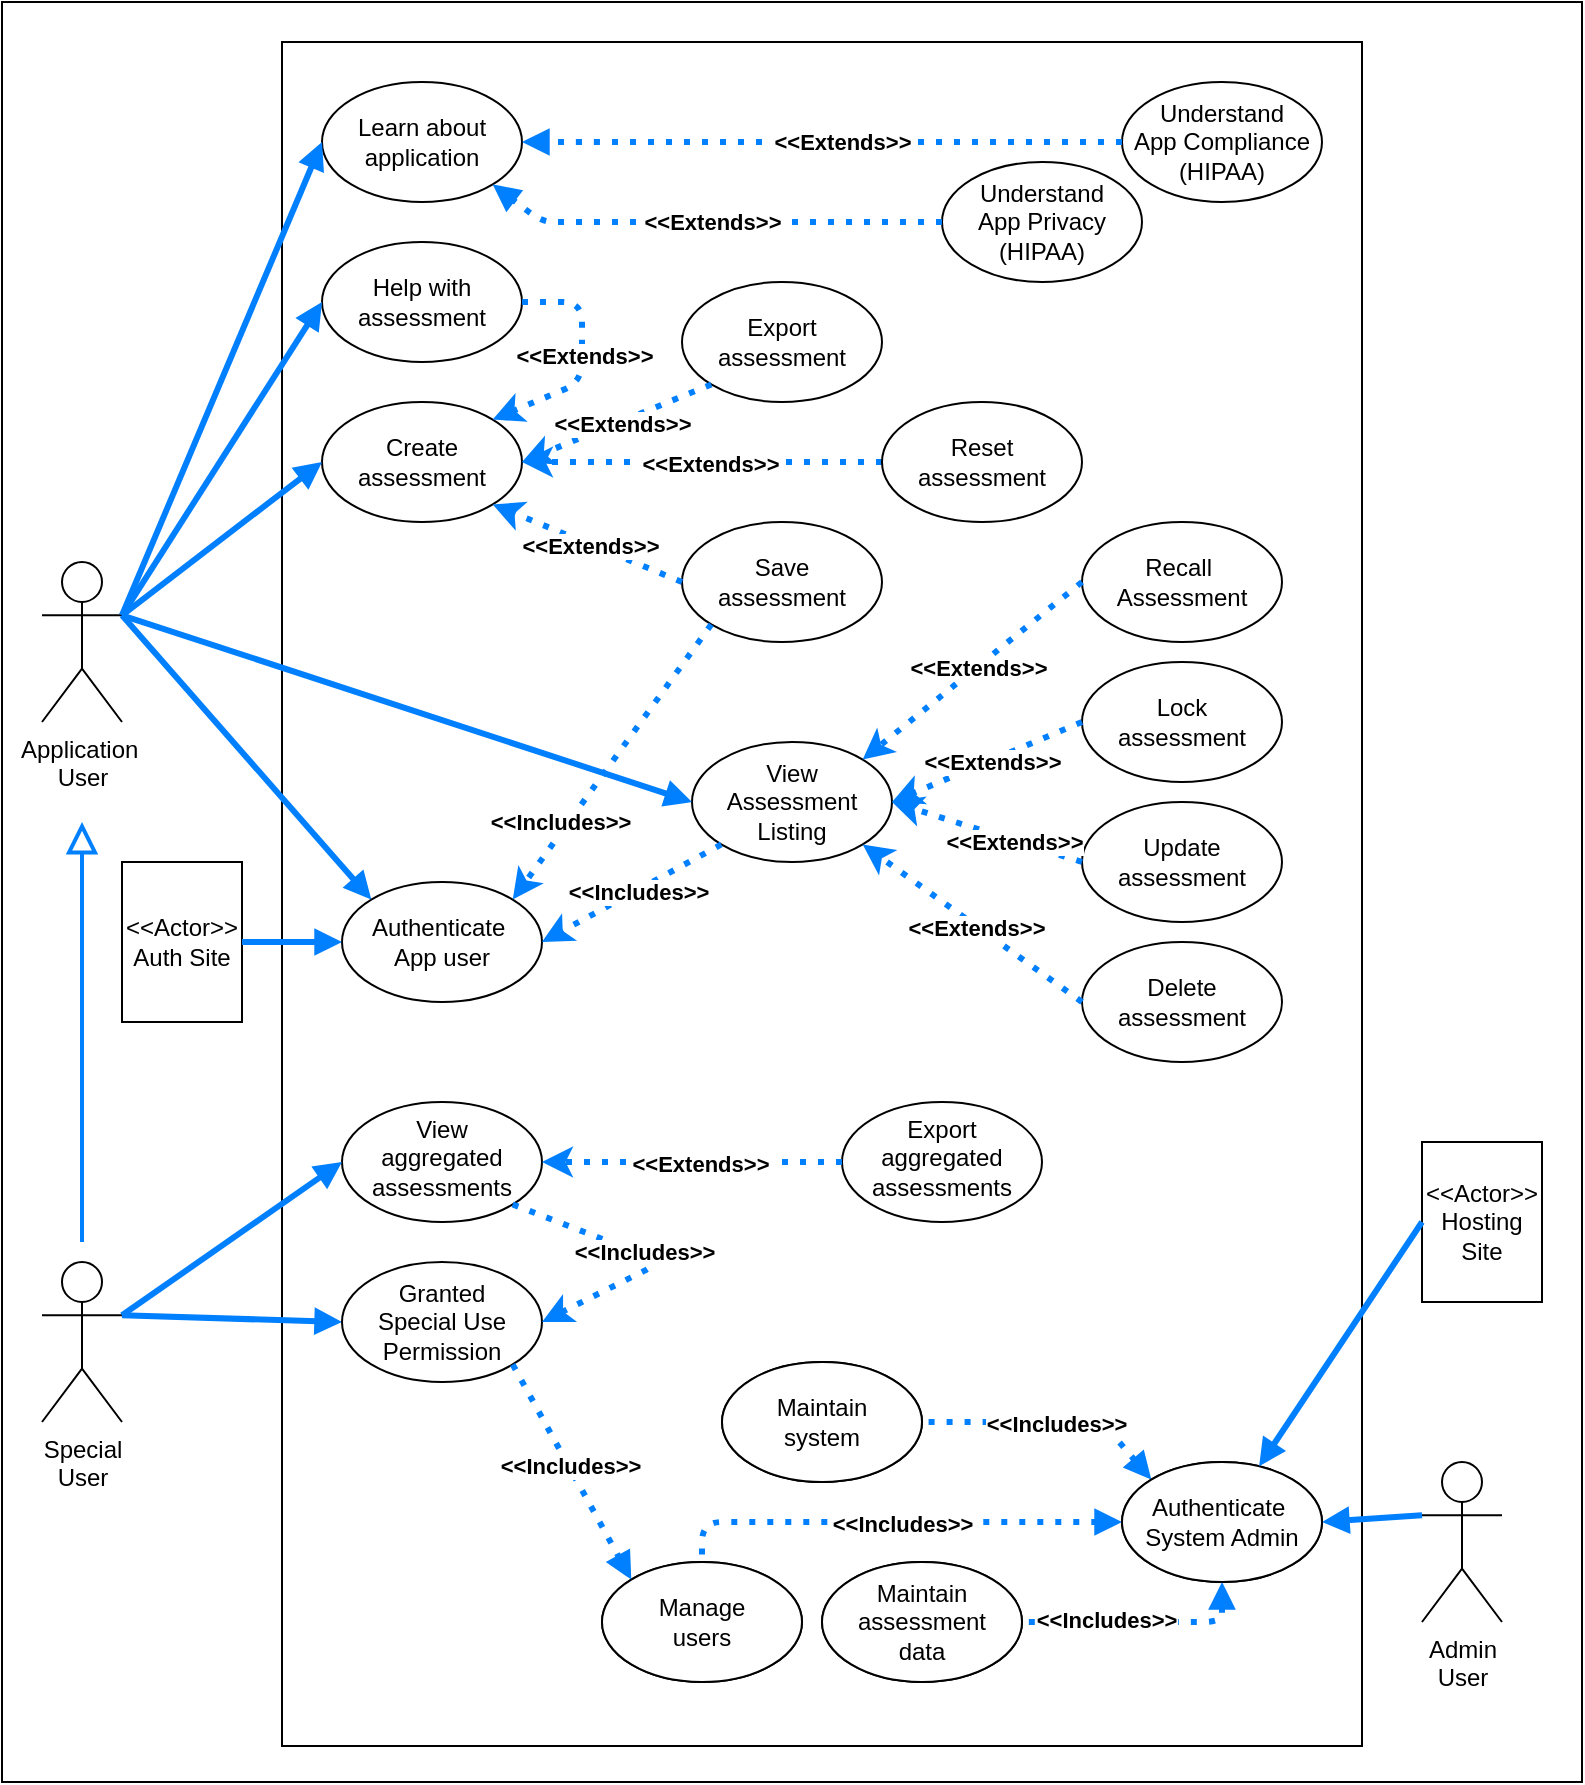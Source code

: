 <mxfile version="13.7.9" type="device"><diagram name="RSRAFVP Use Cases" id="BRm9bdLTitfO6Yhor8GO"><mxGraphModel dx="1422" dy="862" grid="1" gridSize="10" guides="1" tooltips="1" connect="1" arrows="1" fold="1" page="1" pageScale="1" pageWidth="850" pageHeight="1100" math="0" shadow="0"><root><mxCell id="-t5ZoS01Q-Yy6Uouq8op-0"/><mxCell id="-t5ZoS01Q-Yy6Uouq8op-1" parent="-t5ZoS01Q-Yy6Uouq8op-0"/><mxCell id="EnlD9XYvyHJkO20yxJ7d-0" value="" style="rounded=0;whiteSpace=wrap;html=1;" vertex="1" parent="-t5ZoS01Q-Yy6Uouq8op-1"><mxGeometry x="30" y="20" width="790" height="890" as="geometry"/></mxCell><mxCell id="-t5ZoS01Q-Yy6Uouq8op-2" value="" style="rounded=0;whiteSpace=wrap;html=1;" parent="-t5ZoS01Q-Yy6Uouq8op-1" vertex="1"><mxGeometry x="170" y="40" width="540" height="852" as="geometry"/></mxCell><mxCell id="-t5ZoS01Q-Yy6Uouq8op-3" value="Application&amp;nbsp;&lt;br&gt;User" style="shape=umlActor;verticalLabelPosition=bottom;verticalAlign=top;html=1;outlineConnect=0;" parent="-t5ZoS01Q-Yy6Uouq8op-1" vertex="1"><mxGeometry x="50" y="300" width="40" height="80" as="geometry"/></mxCell><mxCell id="-t5ZoS01Q-Yy6Uouq8op-4" value="Admin&lt;br&gt;User" style="shape=umlActor;verticalLabelPosition=bottom;verticalAlign=top;html=1;outlineConnect=0;fillColor=#FFFFFF;" parent="-t5ZoS01Q-Yy6Uouq8op-1" vertex="1"><mxGeometry x="740" y="750" width="40" height="80" as="geometry"/></mxCell><mxCell id="-t5ZoS01Q-Yy6Uouq8op-5" value="Special&lt;br&gt;User" style="shape=umlActor;verticalLabelPosition=bottom;verticalAlign=top;html=1;outlineConnect=0;" parent="-t5ZoS01Q-Yy6Uouq8op-1" vertex="1"><mxGeometry x="50" y="650" width="40" height="80" as="geometry"/></mxCell><mxCell id="-t5ZoS01Q-Yy6Uouq8op-6" value="Learn about application" style="ellipse;whiteSpace=wrap;html=1;verticalAlign=middle;" parent="-t5ZoS01Q-Yy6Uouq8op-1" vertex="1"><mxGeometry x="190" y="60" width="100" height="60" as="geometry"/></mxCell><mxCell id="-t5ZoS01Q-Yy6Uouq8op-9" value="Create assessment" style="ellipse;whiteSpace=wrap;html=1;verticalAlign=middle;" parent="-t5ZoS01Q-Yy6Uouq8op-1" vertex="1"><mxGeometry x="190" y="220" width="100" height="60" as="geometry"/></mxCell><mxCell id="-t5ZoS01Q-Yy6Uouq8op-13" value="Help with assessment" style="ellipse;whiteSpace=wrap;html=1;verticalAlign=middle;" parent="-t5ZoS01Q-Yy6Uouq8op-1" vertex="1"><mxGeometry x="190" y="140" width="100" height="60" as="geometry"/></mxCell><mxCell id="-t5ZoS01Q-Yy6Uouq8op-14" value="Understand&lt;br&gt;App Compliance (HIPAA)" style="ellipse;whiteSpace=wrap;html=1;verticalAlign=middle;" parent="-t5ZoS01Q-Yy6Uouq8op-1" vertex="1"><mxGeometry x="590" y="60" width="100" height="60" as="geometry"/></mxCell><mxCell id="-t5ZoS01Q-Yy6Uouq8op-16" value="Export assessment" style="ellipse;whiteSpace=wrap;html=1;verticalAlign=middle;" parent="-t5ZoS01Q-Yy6Uouq8op-1" vertex="1"><mxGeometry x="370" y="160" width="100" height="60" as="geometry"/></mxCell><mxCell id="-t5ZoS01Q-Yy6Uouq8op-17" value="Authenticate&amp;nbsp;&lt;br&gt;App user" style="ellipse;whiteSpace=wrap;html=1;verticalAlign=middle;" parent="-t5ZoS01Q-Yy6Uouq8op-1" vertex="1"><mxGeometry x="200" y="460" width="100" height="60" as="geometry"/></mxCell><mxCell id="-t5ZoS01Q-Yy6Uouq8op-18" value="Save&lt;br&gt;assessment" style="ellipse;whiteSpace=wrap;html=1;verticalAlign=middle;" parent="-t5ZoS01Q-Yy6Uouq8op-1" vertex="1"><mxGeometry x="370" y="280" width="100" height="60" as="geometry"/></mxCell><mxCell id="-t5ZoS01Q-Yy6Uouq8op-19" value="Understand&lt;br&gt;App Privacy (HIPAA)" style="ellipse;whiteSpace=wrap;html=1;" parent="-t5ZoS01Q-Yy6Uouq8op-1" vertex="1"><mxGeometry x="500" y="100" width="100" height="60" as="geometry"/></mxCell><mxCell id="-t5ZoS01Q-Yy6Uouq8op-20" value="View&lt;br&gt;aggregated assessments" style="ellipse;whiteSpace=wrap;html=1;verticalAlign=top;" parent="-t5ZoS01Q-Yy6Uouq8op-1" vertex="1"><mxGeometry x="200" y="570" width="100" height="60" as="geometry"/></mxCell><mxCell id="-t5ZoS01Q-Yy6Uouq8op-21" value="Maintain&lt;br&gt;system" style="ellipse;whiteSpace=wrap;html=1;" parent="-t5ZoS01Q-Yy6Uouq8op-1" vertex="1"><mxGeometry x="390" y="700" width="100" height="60" as="geometry"/></mxCell><mxCell id="-t5ZoS01Q-Yy6Uouq8op-22" value="Manage&lt;br&gt;users" style="ellipse;whiteSpace=wrap;html=1;" parent="-t5ZoS01Q-Yy6Uouq8op-1" vertex="1"><mxGeometry x="330" y="800" width="100" height="60" as="geometry"/></mxCell><mxCell id="-t5ZoS01Q-Yy6Uouq8op-23" value="Authenticate&amp;nbsp;&lt;br&gt;System Admin" style="ellipse;whiteSpace=wrap;html=1;" parent="-t5ZoS01Q-Yy6Uouq8op-1" vertex="1"><mxGeometry x="590" y="750" width="100" height="60" as="geometry"/></mxCell><mxCell id="-t5ZoS01Q-Yy6Uouq8op-24" value="Maintain assessment&lt;br&gt;data" style="ellipse;whiteSpace=wrap;html=1;" parent="-t5ZoS01Q-Yy6Uouq8op-1" vertex="1"><mxGeometry x="440" y="800" width="100" height="60" as="geometry"/></mxCell><mxCell id="-t5ZoS01Q-Yy6Uouq8op-26" value="" style="endArrow=block;html=1;exitX=0;exitY=0.333;exitDx=0;exitDy=0;exitPerimeter=0;entryX=1;entryY=0.5;entryDx=0;entryDy=0;strokeColor=#007FFF;strokeWidth=3;endFill=1;" parent="-t5ZoS01Q-Yy6Uouq8op-1" source="-t5ZoS01Q-Yy6Uouq8op-4" target="-t5ZoS01Q-Yy6Uouq8op-23" edge="1"><mxGeometry width="50" height="50" relative="1" as="geometry"><mxPoint x="590" y="410" as="sourcePoint"/><mxPoint x="640" y="360" as="targetPoint"/></mxGeometry></mxCell><mxCell id="-t5ZoS01Q-Yy6Uouq8op-27" value="" style="endArrow=block;html=1;exitX=1;exitY=0.333;exitDx=0;exitDy=0;exitPerimeter=0;entryX=0;entryY=0.5;entryDx=0;entryDy=0;strokeColor=#007FFF;strokeWidth=3;endFill=1;" parent="-t5ZoS01Q-Yy6Uouq8op-1" source="-t5ZoS01Q-Yy6Uouq8op-5" target="-t5ZoS01Q-Yy6Uouq8op-53" edge="1"><mxGeometry width="50" height="50" relative="1" as="geometry"><mxPoint x="790" y="676.667" as="sourcePoint"/><mxPoint x="220" y="680" as="targetPoint"/></mxGeometry></mxCell><mxCell id="-t5ZoS01Q-Yy6Uouq8op-28" value="" style="endArrow=block;html=1;exitX=1;exitY=0.333;exitDx=0;exitDy=0;exitPerimeter=0;strokeColor=#007FFF;strokeWidth=3;endFill=1;entryX=0;entryY=0.5;entryDx=0;entryDy=0;" parent="-t5ZoS01Q-Yy6Uouq8op-1" source="-t5ZoS01Q-Yy6Uouq8op-3" target="-t5ZoS01Q-Yy6Uouq8op-9" edge="1"><mxGeometry width="50" height="50" relative="1" as="geometry"><mxPoint x="110" y="676.667" as="sourcePoint"/><mxPoint x="150" y="300" as="targetPoint"/></mxGeometry></mxCell><mxCell id="-t5ZoS01Q-Yy6Uouq8op-29" value="" style="endArrow=block;html=1;exitX=1;exitY=0.333;exitDx=0;exitDy=0;exitPerimeter=0;entryX=0;entryY=0;entryDx=0;entryDy=0;strokeColor=#007FFF;strokeWidth=3;endFill=1;" parent="-t5ZoS01Q-Yy6Uouq8op-1" source="-t5ZoS01Q-Yy6Uouq8op-3" target="-t5ZoS01Q-Yy6Uouq8op-17" edge="1"><mxGeometry width="50" height="50" relative="1" as="geometry"><mxPoint x="120" y="686.667" as="sourcePoint"/><mxPoint x="220" y="690" as="targetPoint"/></mxGeometry></mxCell><mxCell id="-t5ZoS01Q-Yy6Uouq8op-30" value="" style="endArrow=block;html=1;exitX=1;exitY=0.333;exitDx=0;exitDy=0;exitPerimeter=0;entryX=0;entryY=0.5;entryDx=0;entryDy=0;strokeColor=#007FFF;strokeWidth=3;endFill=1;" parent="-t5ZoS01Q-Yy6Uouq8op-1" source="-t5ZoS01Q-Yy6Uouq8op-3" target="-t5ZoS01Q-Yy6Uouq8op-6" edge="1"><mxGeometry width="50" height="50" relative="1" as="geometry"><mxPoint x="110" y="326.667" as="sourcePoint"/><mxPoint x="210" y="310" as="targetPoint"/></mxGeometry></mxCell><mxCell id="-t5ZoS01Q-Yy6Uouq8op-32" value="&amp;lt;&amp;lt;Actor&amp;gt;&amp;gt;&lt;br&gt;Hosting&lt;br&gt;Site" style="rounded=0;whiteSpace=wrap;html=1;fillColor=#FFFFFF;align=center;" parent="-t5ZoS01Q-Yy6Uouq8op-1" vertex="1"><mxGeometry x="740" y="590" width="60" height="80" as="geometry"/></mxCell><mxCell id="-t5ZoS01Q-Yy6Uouq8op-33" value="&amp;lt;&amp;lt;Actor&amp;gt;&amp;gt;&lt;br&gt;Auth Site" style="rounded=0;whiteSpace=wrap;html=1;fillColor=#FFFFFF;align=center;" parent="-t5ZoS01Q-Yy6Uouq8op-1" vertex="1"><mxGeometry x="90" y="450" width="60" height="80" as="geometry"/></mxCell><mxCell id="-t5ZoS01Q-Yy6Uouq8op-34" value="" style="endArrow=block;html=1;strokeColor=#007FFF;strokeWidth=2;endFill=0;endSize=11;" parent="-t5ZoS01Q-Yy6Uouq8op-1" edge="1"><mxGeometry width="50" height="50" relative="1" as="geometry"><mxPoint x="70" y="640" as="sourcePoint"/><mxPoint x="70" y="430" as="targetPoint"/></mxGeometry></mxCell><mxCell id="-t5ZoS01Q-Yy6Uouq8op-35" value="&amp;lt;&amp;lt;Extends&amp;gt;&amp;gt;" style="endArrow=block;html=1;strokeColor=#007FFF;strokeWidth=3;entryX=1;entryY=0.5;entryDx=0;entryDy=0;startArrow=none;startFill=0;endFill=1;dashed=1;exitX=0;exitY=0.5;exitDx=0;exitDy=0;fontStyle=1;dashPattern=1 2;" parent="-t5ZoS01Q-Yy6Uouq8op-1" source="-t5ZoS01Q-Yy6Uouq8op-14" target="-t5ZoS01Q-Yy6Uouq8op-6" edge="1"><mxGeometry x="-0.062" width="50" height="50" relative="1" as="geometry"><mxPoint x="590" y="840" as="sourcePoint"/><mxPoint x="780" y="640" as="targetPoint"/><Array as="points"><mxPoint x="370" y="90"/><mxPoint x="320" y="90"/></Array><mxPoint as="offset"/></mxGeometry></mxCell><mxCell id="-t5ZoS01Q-Yy6Uouq8op-36" value="&amp;lt;&amp;lt;Extends&amp;gt;&amp;gt;" style="endArrow=block;html=1;strokeColor=#007FFF;strokeWidth=3;entryX=1;entryY=1;entryDx=0;entryDy=0;startArrow=none;startFill=0;endFill=1;dashed=1;exitX=0;exitY=0.5;exitDx=0;exitDy=0;fontStyle=1;dashPattern=1 2;" parent="-t5ZoS01Q-Yy6Uouq8op-1" source="-t5ZoS01Q-Yy6Uouq8op-19" target="-t5ZoS01Q-Yy6Uouq8op-6" edge="1"><mxGeometry width="50" height="50" relative="1" as="geometry"><mxPoint x="390" y="210" as="sourcePoint"/><mxPoint x="295.355" y="201.213" as="targetPoint"/><Array as="points"><mxPoint x="320" y="130"/><mxPoint x="300" y="130"/></Array><mxPoint as="offset"/></mxGeometry></mxCell><mxCell id="-t5ZoS01Q-Yy6Uouq8op-37" value="" style="endArrow=block;html=1;exitX=1;exitY=0.333;exitDx=0;exitDy=0;exitPerimeter=0;entryX=0;entryY=0.5;entryDx=0;entryDy=0;strokeColor=#007FFF;strokeWidth=3;endFill=1;" parent="-t5ZoS01Q-Yy6Uouq8op-1" source="-t5ZoS01Q-Yy6Uouq8op-3" target="-t5ZoS01Q-Yy6Uouq8op-13" edge="1"><mxGeometry width="50" height="50" relative="1" as="geometry"><mxPoint x="110" y="336.667" as="sourcePoint"/><mxPoint x="210" y="420" as="targetPoint"/></mxGeometry></mxCell><mxCell id="-t5ZoS01Q-Yy6Uouq8op-38" value="&amp;lt;&amp;lt;Extends&amp;gt;&amp;gt;" style="endArrow=classic;html=1;dashed=1;strokeColor=#007FFF;strokeWidth=3;entryX=1;entryY=1;entryDx=0;entryDy=0;exitX=0;exitY=0.5;exitDx=0;exitDy=0;fontStyle=1;dashPattern=1 2;" parent="-t5ZoS01Q-Yy6Uouq8op-1" source="-t5ZoS01Q-Yy6Uouq8op-18" target="-t5ZoS01Q-Yy6Uouq8op-9" edge="1"><mxGeometry x="-0.045" y="1" width="50" height="50" relative="1" as="geometry"><mxPoint x="590" y="550" as="sourcePoint"/><mxPoint x="640" y="500" as="targetPoint"/><Array as="points"/><mxPoint as="offset"/></mxGeometry></mxCell><mxCell id="-t5ZoS01Q-Yy6Uouq8op-42" value="&amp;lt;&amp;lt;Extends&amp;gt;&amp;gt;" style="endArrow=classic;html=1;dashed=1;strokeColor=#007FFF;strokeWidth=3;entryX=1;entryY=0.5;entryDx=0;entryDy=0;exitX=0;exitY=1;exitDx=0;exitDy=0;dashPattern=1 2;fontStyle=1" parent="-t5ZoS01Q-Yy6Uouq8op-1" source="-t5ZoS01Q-Yy6Uouq8op-16" target="-t5ZoS01Q-Yy6Uouq8op-9" edge="1"><mxGeometry x="-0.045" y="1" width="50" height="50" relative="1" as="geometry"><mxPoint x="440" y="310" as="sourcePoint"/><mxPoint x="310" y="370" as="targetPoint"/><mxPoint as="offset"/><Array as="points"/></mxGeometry></mxCell><mxCell id="-t5ZoS01Q-Yy6Uouq8op-43" value="&amp;lt;&amp;lt;Extends&amp;gt;&amp;gt;" style="endArrow=classic;html=1;dashed=1;strokeColor=#007FFF;strokeWidth=3;entryX=1;entryY=0.5;entryDx=0;entryDy=0;exitX=0;exitY=0.5;exitDx=0;exitDy=0;dashPattern=1 2;fontStyle=1" parent="-t5ZoS01Q-Yy6Uouq8op-1" source="-t5ZoS01Q-Yy6Uouq8op-45" target="-t5ZoS01Q-Yy6Uouq8op-9" edge="1"><mxGeometry x="-0.045" y="1" width="50" height="50" relative="1" as="geometry"><mxPoint x="380.004" y="390.373" as="sourcePoint"/><mxPoint x="295.355" y="391.213" as="targetPoint"/><mxPoint as="offset"/><Array as="points"><mxPoint x="420" y="250"/></Array></mxGeometry></mxCell><mxCell id="-t5ZoS01Q-Yy6Uouq8op-45" value="Reset assessment" style="ellipse;whiteSpace=wrap;html=1;" parent="-t5ZoS01Q-Yy6Uouq8op-1" vertex="1"><mxGeometry x="470" y="220" width="100" height="60" as="geometry"/></mxCell><mxCell id="-t5ZoS01Q-Yy6Uouq8op-47" value="&amp;lt;&amp;lt;Includes&amp;gt;&amp;gt;" style="endArrow=none;html=1;dashed=1;strokeColor=#007FFF;strokeWidth=3;exitX=0;exitY=0;exitDx=0;exitDy=0;endFill=0;startArrow=block;startFill=1;entryX=1;entryY=0.5;entryDx=0;entryDy=0;dashPattern=1 2;fontStyle=1" parent="-t5ZoS01Q-Yy6Uouq8op-1" source="-t5ZoS01Q-Yy6Uouq8op-23" target="-t5ZoS01Q-Yy6Uouq8op-21" edge="1"><mxGeometry x="-0.045" y="1" width="50" height="50" relative="1" as="geometry"><mxPoint x="425.355" y="471.213" as="sourcePoint"/><mxPoint x="590" y="580" as="targetPoint"/><mxPoint as="offset"/><Array as="points"><mxPoint x="580" y="730"/></Array></mxGeometry></mxCell><mxCell id="-t5ZoS01Q-Yy6Uouq8op-48" value="&amp;lt;&amp;lt;Includes&amp;gt;&amp;gt;" style="endArrow=none;html=1;dashed=1;strokeColor=#007FFF;strokeWidth=3;exitX=0;exitY=0.5;exitDx=0;exitDy=0;endFill=0;startArrow=block;startFill=1;entryX=0.5;entryY=0;entryDx=0;entryDy=0;dashPattern=1 2;fontStyle=1" parent="-t5ZoS01Q-Yy6Uouq8op-1" source="-t5ZoS01Q-Yy6Uouq8op-23" target="-t5ZoS01Q-Yy6Uouq8op-22" edge="1"><mxGeometry x="-0.045" y="1" width="50" height="50" relative="1" as="geometry"><mxPoint x="604.645" y="818.787" as="sourcePoint"/><mxPoint x="555" y="720" as="targetPoint"/><mxPoint as="offset"/><Array as="points"><mxPoint x="380" y="780"/></Array></mxGeometry></mxCell><mxCell id="-t5ZoS01Q-Yy6Uouq8op-49" value="&amp;lt;&amp;lt;Includes&amp;gt;&amp;gt;" style="endArrow=none;html=1;dashed=1;strokeColor=#007FFF;strokeWidth=3;exitX=0.5;exitY=1;exitDx=0;exitDy=0;endFill=0;startArrow=block;startFill=1;entryX=1;entryY=0.5;entryDx=0;entryDy=0;dashPattern=1 2;fontStyle=1" parent="-t5ZoS01Q-Yy6Uouq8op-1" source="-t5ZoS01Q-Yy6Uouq8op-23" target="-t5ZoS01Q-Yy6Uouq8op-24" edge="1"><mxGeometry x="0.304" y="-1" width="50" height="50" relative="1" as="geometry"><mxPoint x="590" y="840" as="sourcePoint"/><mxPoint x="555" y="790" as="targetPoint"/><mxPoint as="offset"/><Array as="points"><mxPoint x="640" y="830"/></Array></mxGeometry></mxCell><mxCell id="-t5ZoS01Q-Yy6Uouq8op-52" value="Export aggregated assessments" style="ellipse;whiteSpace=wrap;html=1;verticalAlign=top;" parent="-t5ZoS01Q-Yy6Uouq8op-1" vertex="1"><mxGeometry x="450" y="570" width="100" height="60" as="geometry"/></mxCell><mxCell id="-t5ZoS01Q-Yy6Uouq8op-53" value="Granted&lt;br&gt;Special&amp;nbsp;Use&lt;br&gt;Permission" style="ellipse;whiteSpace=wrap;html=1;verticalAlign=middle;" parent="-t5ZoS01Q-Yy6Uouq8op-1" vertex="1"><mxGeometry x="200" y="650" width="100" height="60" as="geometry"/></mxCell><mxCell id="-t5ZoS01Q-Yy6Uouq8op-54" value="Maintain&lt;br&gt;system" style="ellipse;whiteSpace=wrap;html=1;verticalAlign=middle;" parent="-t5ZoS01Q-Yy6Uouq8op-1" vertex="1"><mxGeometry x="390" y="700" width="100" height="60" as="geometry"/></mxCell><mxCell id="-t5ZoS01Q-Yy6Uouq8op-55" value="Manage&lt;br&gt;users" style="ellipse;whiteSpace=wrap;html=1;verticalAlign=middle;" parent="-t5ZoS01Q-Yy6Uouq8op-1" vertex="1"><mxGeometry x="330" y="800" width="100" height="60" as="geometry"/></mxCell><mxCell id="-t5ZoS01Q-Yy6Uouq8op-56" value="Maintain assessment&lt;br&gt;data" style="ellipse;whiteSpace=wrap;html=1;verticalAlign=middle;" parent="-t5ZoS01Q-Yy6Uouq8op-1" vertex="1"><mxGeometry x="440" y="800" width="100" height="60" as="geometry"/></mxCell><mxCell id="-t5ZoS01Q-Yy6Uouq8op-57" value="Authenticate&amp;nbsp;&lt;br&gt;System Admin" style="ellipse;whiteSpace=wrap;html=1;verticalAlign=middle;" parent="-t5ZoS01Q-Yy6Uouq8op-1" vertex="1"><mxGeometry x="590" y="750" width="100" height="60" as="geometry"/></mxCell><mxCell id="-t5ZoS01Q-Yy6Uouq8op-58" value="Delete assessment" style="ellipse;whiteSpace=wrap;html=1;verticalAlign=middle;" parent="-t5ZoS01Q-Yy6Uouq8op-1" vertex="1"><mxGeometry x="570" y="490" width="100" height="60" as="geometry"/></mxCell><mxCell id="-t5ZoS01Q-Yy6Uouq8op-59" value="View&lt;br&gt;Assessment&lt;br&gt;Listing" style="ellipse;whiteSpace=wrap;html=1;verticalAlign=middle;" parent="-t5ZoS01Q-Yy6Uouq8op-1" vertex="1"><mxGeometry x="375" y="390" width="100" height="60" as="geometry"/></mxCell><mxCell id="-t5ZoS01Q-Yy6Uouq8op-60" value="Update assessment" style="ellipse;whiteSpace=wrap;html=1;verticalAlign=middle;" parent="-t5ZoS01Q-Yy6Uouq8op-1" vertex="1"><mxGeometry x="570" y="420" width="100" height="60" as="geometry"/></mxCell><mxCell id="-t5ZoS01Q-Yy6Uouq8op-61" value="Lock&lt;br&gt;assessment" style="ellipse;whiteSpace=wrap;html=1;verticalAlign=middle;" parent="-t5ZoS01Q-Yy6Uouq8op-1" vertex="1"><mxGeometry x="570" y="350" width="100" height="60" as="geometry"/></mxCell><mxCell id="-t5ZoS01Q-Yy6Uouq8op-64" value="" style="endArrow=block;html=1;exitX=1;exitY=0.5;exitDx=0;exitDy=0;strokeColor=#007FFF;strokeWidth=3;endFill=1;" parent="-t5ZoS01Q-Yy6Uouq8op-1" source="-t5ZoS01Q-Yy6Uouq8op-33" target="-t5ZoS01Q-Yy6Uouq8op-17" edge="1"><mxGeometry width="50" height="50" relative="1" as="geometry"><mxPoint x="120" y="499.997" as="sourcePoint"/><mxPoint x="250" y="503.33" as="targetPoint"/></mxGeometry></mxCell><mxCell id="-t5ZoS01Q-Yy6Uouq8op-65" value="" style="endArrow=block;html=1;exitX=0;exitY=0.5;exitDx=0;exitDy=0;strokeColor=#007FFF;strokeWidth=3;endFill=1;" parent="-t5ZoS01Q-Yy6Uouq8op-1" source="-t5ZoS01Q-Yy6Uouq8op-32" target="-t5ZoS01Q-Yy6Uouq8op-57" edge="1"><mxGeometry width="50" height="50" relative="1" as="geometry"><mxPoint x="160" y="570" as="sourcePoint"/><mxPoint x="224.645" y="471.213" as="targetPoint"/></mxGeometry></mxCell><mxCell id="o6dUwwbxfaM2FDGDHdJi-0" value="&amp;lt;&amp;lt;Extends&amp;gt;&amp;gt;" style="endArrow=classic;html=1;dashed=1;strokeColor=#007FFF;strokeWidth=3;entryX=1;entryY=0;entryDx=0;entryDy=0;exitX=1;exitY=0.5;exitDx=0;exitDy=0;dashPattern=1 2;fontStyle=1" parent="-t5ZoS01Q-Yy6Uouq8op-1" source="-t5ZoS01Q-Yy6Uouq8op-13" target="-t5ZoS01Q-Yy6Uouq8op-9" edge="1"><mxGeometry x="-0.045" y="1" width="50" height="50" relative="1" as="geometry"><mxPoint x="430" y="230" as="sourcePoint"/><mxPoint x="300" y="260" as="targetPoint"/><mxPoint as="offset"/><Array as="points"><mxPoint x="320" y="170"/><mxPoint x="320" y="210"/></Array></mxGeometry></mxCell><mxCell id="o6dUwwbxfaM2FDGDHdJi-2" value="Recall&amp;nbsp;&lt;br&gt;Assessment" style="ellipse;whiteSpace=wrap;html=1;verticalAlign=middle;" parent="-t5ZoS01Q-Yy6Uouq8op-1" vertex="1"><mxGeometry x="570" y="280" width="100" height="60" as="geometry"/></mxCell><mxCell id="o6dUwwbxfaM2FDGDHdJi-4" value="&amp;lt;&amp;lt;Extends&amp;gt;&amp;gt;" style="endArrow=classic;html=1;dashed=1;strokeColor=#007FFF;strokeWidth=3;entryX=1;entryY=0;entryDx=0;entryDy=0;exitX=0;exitY=0.5;exitDx=0;exitDy=0;dashPattern=1 2;fontStyle=1" parent="-t5ZoS01Q-Yy6Uouq8op-1" source="o6dUwwbxfaM2FDGDHdJi-2" target="-t5ZoS01Q-Yy6Uouq8op-59" edge="1"><mxGeometry x="-0.045" y="1" width="50" height="50" relative="1" as="geometry"><mxPoint x="394.645" y="221.213" as="sourcePoint"/><mxPoint x="300" y="260" as="targetPoint"/><mxPoint as="offset"/><Array as="points"/></mxGeometry></mxCell><mxCell id="o6dUwwbxfaM2FDGDHdJi-5" value="&amp;lt;&amp;lt;Extends&amp;gt;&amp;gt;" style="endArrow=classic;html=1;dashed=1;strokeColor=#007FFF;strokeWidth=3;exitX=0;exitY=0.5;exitDx=0;exitDy=0;dashPattern=1 2;fontStyle=1;entryX=1;entryY=0.5;entryDx=0;entryDy=0;" parent="-t5ZoS01Q-Yy6Uouq8op-1" source="-t5ZoS01Q-Yy6Uouq8op-61" target="-t5ZoS01Q-Yy6Uouq8op-59" edge="1"><mxGeometry x="-0.045" y="1" width="50" height="50" relative="1" as="geometry"><mxPoint x="580" y="320" as="sourcePoint"/><mxPoint x="425" y="370" as="targetPoint"/><mxPoint as="offset"/><Array as="points"/></mxGeometry></mxCell><mxCell id="o6dUwwbxfaM2FDGDHdJi-6" value="&amp;lt;&amp;lt;Extends&amp;gt;&amp;gt;" style="endArrow=classic;html=1;dashed=1;strokeColor=#007FFF;strokeWidth=3;entryX=1;entryY=0.5;entryDx=0;entryDy=0;exitX=0;exitY=0.5;exitDx=0;exitDy=0;dashPattern=1 2;fontStyle=1" parent="-t5ZoS01Q-Yy6Uouq8op-1" source="-t5ZoS01Q-Yy6Uouq8op-60" target="-t5ZoS01Q-Yy6Uouq8op-59" edge="1"><mxGeometry x="-0.288" y="1" width="50" height="50" relative="1" as="geometry"><mxPoint x="580" y="320" as="sourcePoint"/><mxPoint x="425.355" y="408.787" as="targetPoint"/><mxPoint as="offset"/><Array as="points"/></mxGeometry></mxCell><mxCell id="o6dUwwbxfaM2FDGDHdJi-7" value="&amp;lt;&amp;lt;Extends&amp;gt;&amp;gt;" style="endArrow=classic;html=1;dashed=1;strokeColor=#007FFF;strokeWidth=3;entryX=1;entryY=1;entryDx=0;entryDy=0;exitX=0;exitY=0.5;exitDx=0;exitDy=0;dashPattern=1 2;fontStyle=1" parent="-t5ZoS01Q-Yy6Uouq8op-1" source="-t5ZoS01Q-Yy6Uouq8op-58" target="-t5ZoS01Q-Yy6Uouq8op-59" edge="1"><mxGeometry x="-0.045" y="1" width="50" height="50" relative="1" as="geometry"><mxPoint x="580" y="460" as="sourcePoint"/><mxPoint x="440" y="430" as="targetPoint"/><mxPoint as="offset"/><Array as="points"/></mxGeometry></mxCell><mxCell id="o6dUwwbxfaM2FDGDHdJi-8" value="" style="endArrow=block;html=1;exitX=1;exitY=0.333;exitDx=0;exitDy=0;exitPerimeter=0;strokeColor=#007FFF;strokeWidth=3;endFill=1;entryX=0;entryY=0.5;entryDx=0;entryDy=0;" parent="-t5ZoS01Q-Yy6Uouq8op-1" source="-t5ZoS01Q-Yy6Uouq8op-3" target="-t5ZoS01Q-Yy6Uouq8op-59" edge="1"><mxGeometry width="50" height="50" relative="1" as="geometry"><mxPoint x="100" y="336.667" as="sourcePoint"/><mxPoint x="200" y="260" as="targetPoint"/></mxGeometry></mxCell><mxCell id="o6dUwwbxfaM2FDGDHdJi-9" value="&amp;lt;&amp;lt;Includes&amp;gt;&amp;gt;" style="endArrow=classic;html=1;dashed=1;strokeColor=#007FFF;strokeWidth=3;entryX=1;entryY=0.5;entryDx=0;entryDy=0;exitX=0;exitY=1;exitDx=0;exitDy=0;dashPattern=1 2;fontStyle=1" parent="-t5ZoS01Q-Yy6Uouq8op-1" source="-t5ZoS01Q-Yy6Uouq8op-59" target="-t5ZoS01Q-Yy6Uouq8op-17" edge="1"><mxGeometry x="-0.045" y="1" width="50" height="50" relative="1" as="geometry"><mxPoint x="580" y="530" as="sourcePoint"/><mxPoint x="425.355" y="451.213" as="targetPoint"/><mxPoint as="offset"/><Array as="points"/></mxGeometry></mxCell><mxCell id="o6dUwwbxfaM2FDGDHdJi-10" value="&amp;lt;&amp;lt;Includes&amp;gt;&amp;gt;" style="endArrow=classic;html=1;dashed=1;strokeColor=#007FFF;strokeWidth=3;entryX=1;entryY=0;entryDx=0;entryDy=0;exitX=0;exitY=1;exitDx=0;exitDy=0;dashPattern=1 2;fontStyle=1" parent="-t5ZoS01Q-Yy6Uouq8op-1" source="-t5ZoS01Q-Yy6Uouq8op-18" target="-t5ZoS01Q-Yy6Uouq8op-17" edge="1"><mxGeometry x="0.469" y="-4" width="50" height="50" relative="1" as="geometry"><mxPoint x="580" y="320" as="sourcePoint"/><mxPoint x="425.355" y="408.787" as="targetPoint"/><mxPoint as="offset"/><Array as="points"/></mxGeometry></mxCell><mxCell id="BEKqcRbQZM15EM2PULqe-1" value="&amp;lt;&amp;lt;Extends&amp;gt;&amp;gt;" style="endArrow=classic;html=1;dashed=1;strokeColor=#007FFF;strokeWidth=3;entryX=1;entryY=0.5;entryDx=0;entryDy=0;exitX=0;exitY=0.5;exitDx=0;exitDy=0;dashPattern=1 2;fontStyle=1;" parent="-t5ZoS01Q-Yy6Uouq8op-1" source="-t5ZoS01Q-Yy6Uouq8op-52" target="-t5ZoS01Q-Yy6Uouq8op-20" edge="1"><mxGeometry x="-0.045" y="1" width="50" height="50" relative="1" as="geometry"><mxPoint x="580" y="530" as="sourcePoint"/><mxPoint x="425.355" y="451.213" as="targetPoint"/><mxPoint as="offset"/><Array as="points"/></mxGeometry></mxCell><mxCell id="BEKqcRbQZM15EM2PULqe-2" value="&amp;lt;&amp;lt;Includes&amp;gt;&amp;gt;" style="endArrow=classic;html=1;dashed=1;strokeColor=#007FFF;strokeWidth=3;entryX=1;entryY=0.5;entryDx=0;entryDy=0;exitX=1;exitY=1;exitDx=0;exitDy=0;dashPattern=1 2;fontStyle=1" parent="-t5ZoS01Q-Yy6Uouq8op-1" source="-t5ZoS01Q-Yy6Uouq8op-20" target="-t5ZoS01Q-Yy6Uouq8op-53" edge="1"><mxGeometry x="-0.045" y="1" width="50" height="50" relative="1" as="geometry"><mxPoint x="390" y="460" as="sourcePoint"/><mxPoint x="310" y="500" as="targetPoint"/><mxPoint as="offset"/><Array as="points"><mxPoint x="360" y="650"/></Array></mxGeometry></mxCell><mxCell id="BEKqcRbQZM15EM2PULqe-3" value="" style="endArrow=block;html=1;exitX=1;exitY=0.333;exitDx=0;exitDy=0;exitPerimeter=0;entryX=0;entryY=0.5;entryDx=0;entryDy=0;strokeColor=#007FFF;strokeWidth=3;endFill=1;" parent="-t5ZoS01Q-Yy6Uouq8op-1" source="-t5ZoS01Q-Yy6Uouq8op-5" target="-t5ZoS01Q-Yy6Uouq8op-20" edge="1"><mxGeometry width="50" height="50" relative="1" as="geometry"><mxPoint x="100" y="686.667" as="sourcePoint"/><mxPoint x="210" y="690" as="targetPoint"/></mxGeometry></mxCell><mxCell id="BEKqcRbQZM15EM2PULqe-4" value="&amp;lt;&amp;lt;Includes&amp;gt;&amp;gt;" style="endArrow=block;html=1;dashed=1;strokeColor=#007FFF;strokeWidth=3;entryX=0;entryY=0;entryDx=0;entryDy=0;exitX=1;exitY=1;exitDx=0;exitDy=0;dashPattern=1 2;fontStyle=1;endFill=1;startArrow=none;startFill=0;" parent="-t5ZoS01Q-Yy6Uouq8op-1" source="-t5ZoS01Q-Yy6Uouq8op-53" target="-t5ZoS01Q-Yy6Uouq8op-55" edge="1"><mxGeometry x="-0.045" y="1" width="50" height="50" relative="1" as="geometry"><mxPoint x="390" y="460" as="sourcePoint"/><mxPoint x="310" y="500" as="targetPoint"/><mxPoint as="offset"/><Array as="points"/></mxGeometry></mxCell></root></mxGraphModel></diagram></mxfile>